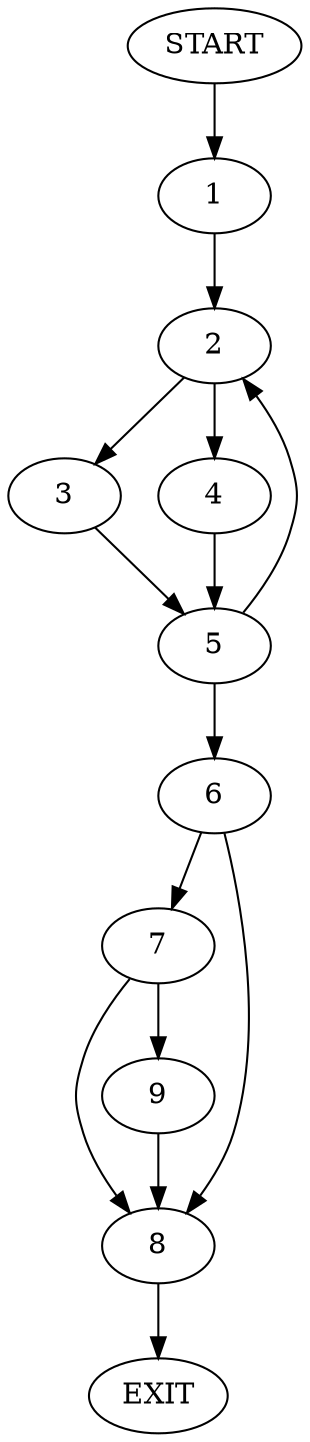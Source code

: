 digraph {
0 [label="START"]
10 [label="EXIT"]
0 -> 1
1 -> 2
2 -> 3
2 -> 4
3 -> 5
4 -> 5
5 -> 6
5 -> 2
6 -> 7
6 -> 8
7 -> 8
7 -> 9
8 -> 10
9 -> 8
}

